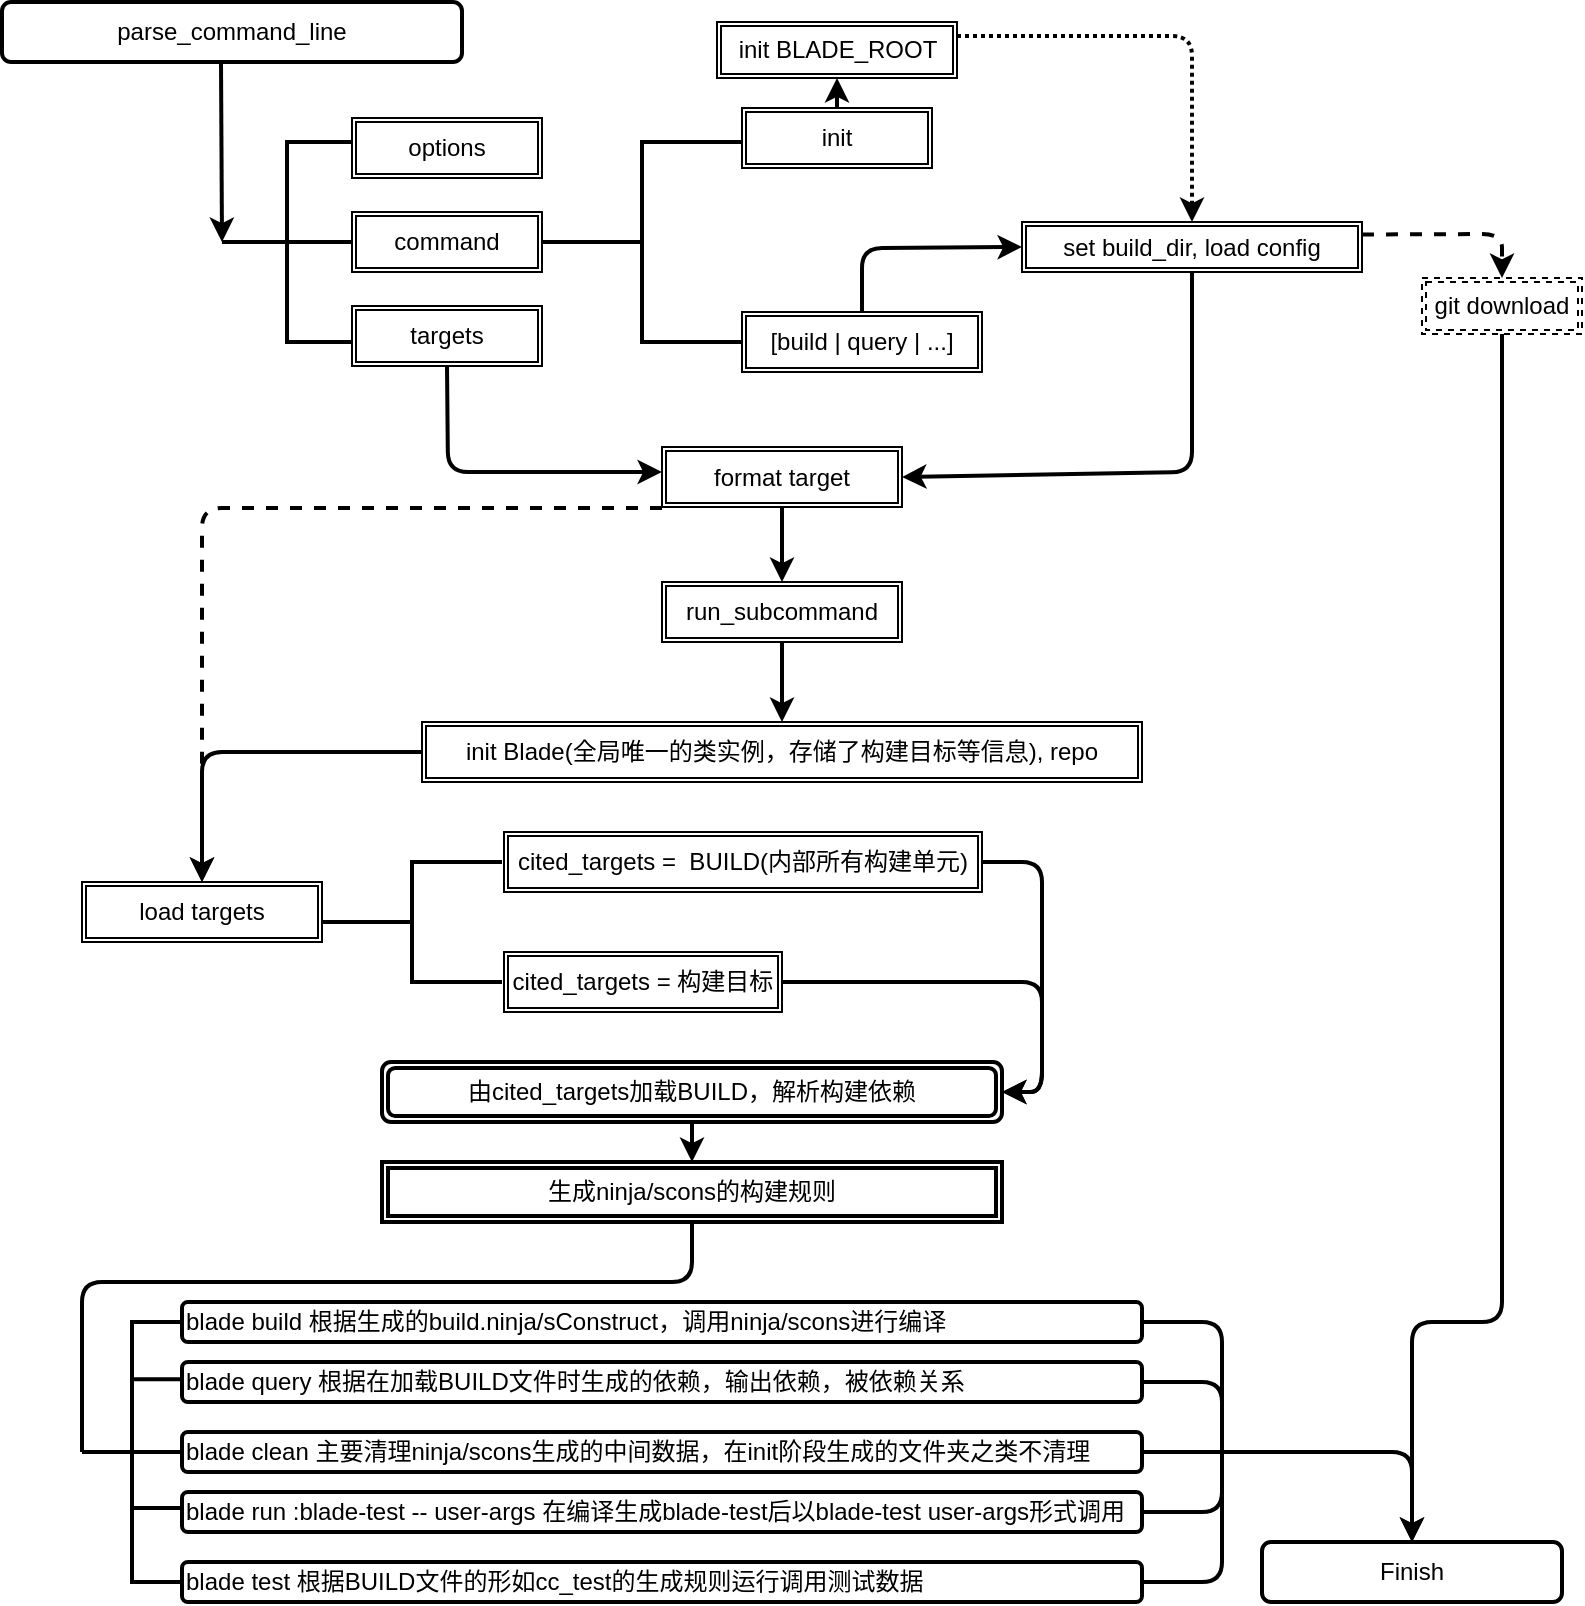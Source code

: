 <mxfile pages="1" version="11.2.4" type="github"><diagram id="a9S8n4GBehCo3qAmBikx" name="Page-1"><mxGraphModel dx="885" dy="499" grid="1" gridSize="10" guides="1" tooltips="1" connect="1" arrows="1" fold="1" page="1" pageScale="1" pageWidth="827" pageHeight="1169" math="0" shadow="0"><root><mxCell id="0"/><mxCell id="1" parent="0"/><mxCell id="oXSBZproMeFkgdAlOYvk-5" value="parse_command_line" style="rounded=1;whiteSpace=wrap;html=1;strokeWidth=2;" vertex="1" parent="1"><mxGeometry x="30" y="60" width="230" height="30" as="geometry"/></mxCell><mxCell id="oXSBZproMeFkgdAlOYvk-9" value="" style="strokeWidth=2;html=1;shape=mxgraph.flowchart.annotation_2;align=left;pointerEvents=1" vertex="1" parent="1"><mxGeometry x="140" y="130" width="65" height="100" as="geometry"/></mxCell><mxCell id="oXSBZproMeFkgdAlOYvk-13" value="" style="line;strokeWidth=2;html=1;" vertex="1" parent="1"><mxGeometry x="170" y="175" width="40" height="10" as="geometry"/></mxCell><mxCell id="oXSBZproMeFkgdAlOYvk-15" value="options" style="shape=ext;double=1;rounded=0;whiteSpace=wrap;html=1;" vertex="1" parent="1"><mxGeometry x="205" y="118" width="95" height="30" as="geometry"/></mxCell><mxCell id="oXSBZproMeFkgdAlOYvk-16" value="targets" style="shape=ext;double=1;rounded=0;whiteSpace=wrap;html=1;" vertex="1" parent="1"><mxGeometry x="205" y="212" width="95" height="30" as="geometry"/></mxCell><mxCell id="oXSBZproMeFkgdAlOYvk-17" value="command" style="shape=ext;double=1;rounded=0;whiteSpace=wrap;html=1;" vertex="1" parent="1"><mxGeometry x="205" y="165" width="95" height="30" as="geometry"/></mxCell><mxCell id="oXSBZproMeFkgdAlOYvk-18" value="" style="strokeWidth=2;html=1;shape=mxgraph.flowchart.annotation_2;align=left;pointerEvents=1;allowArrows=1;" vertex="1" parent="1"><mxGeometry x="300" y="130" width="100" height="100" as="geometry"/></mxCell><mxCell id="oXSBZproMeFkgdAlOYvk-21" value="init" style="shape=ext;double=1;rounded=0;whiteSpace=wrap;html=1;" vertex="1" parent="1"><mxGeometry x="400" y="113" width="95" height="30" as="geometry"/></mxCell><mxCell id="oXSBZproMeFkgdAlOYvk-22" value="[build | query | ...]" style="shape=ext;double=1;rounded=0;whiteSpace=wrap;html=1;" vertex="1" parent="1"><mxGeometry x="400" y="215" width="120" height="30" as="geometry"/></mxCell><mxCell id="oXSBZproMeFkgdAlOYvk-26" value="" style="endArrow=classic;html=1;strokeWidth=2;" edge="1" parent="1"><mxGeometry width="50" height="50" relative="1" as="geometry"><mxPoint x="139.5" y="90" as="sourcePoint"/><mxPoint x="140" y="180" as="targetPoint"/></mxGeometry></mxCell><mxCell id="oXSBZproMeFkgdAlOYvk-29" value="init BLADE_ROOT" style="shape=ext;double=1;rounded=0;whiteSpace=wrap;html=1;strokeWidth=1;" vertex="1" parent="1"><mxGeometry x="387.5" y="70" width="120" height="28" as="geometry"/></mxCell><mxCell id="oXSBZproMeFkgdAlOYvk-30" value="set build_dir, load config" style="shape=ext;double=1;rounded=0;whiteSpace=wrap;html=1;strokeWidth=1;" vertex="1" parent="1"><mxGeometry x="540" y="170" width="170" height="25" as="geometry"/></mxCell><mxCell id="oXSBZproMeFkgdAlOYvk-31" value="" style="endArrow=classic;html=1;strokeWidth=2;entryX=0.5;entryY=0;entryDx=0;entryDy=0;dashed=1;dashPattern=1 1;exitX=1;exitY=0.25;exitDx=0;exitDy=0;" edge="1" parent="1" source="oXSBZproMeFkgdAlOYvk-29" target="oXSBZproMeFkgdAlOYvk-30"><mxGeometry width="50" height="50" relative="1" as="geometry"><mxPoint x="510" y="60" as="sourcePoint"/><mxPoint x="625" y="35" as="targetPoint"/><Array as="points"><mxPoint x="570" y="77"/><mxPoint x="625" y="77"/></Array></mxGeometry></mxCell><mxCell id="oXSBZproMeFkgdAlOYvk-32" value="git download" style="shape=ext;double=1;rounded=0;whiteSpace=wrap;html=1;strokeWidth=1;dashed=1;" vertex="1" parent="1"><mxGeometry x="740" y="198" width="80" height="28" as="geometry"/></mxCell><mxCell id="oXSBZproMeFkgdAlOYvk-34" value="" style="endArrow=classic;html=1;dashed=1;strokeWidth=2;exitX=1;exitY=0.25;exitDx=0;exitDy=0;entryX=0.5;entryY=0;entryDx=0;entryDy=0;" edge="1" parent="1" source="oXSBZproMeFkgdAlOYvk-30" target="oXSBZproMeFkgdAlOYvk-32"><mxGeometry width="50" height="50" relative="1" as="geometry"><mxPoint x="685" y="168" as="sourcePoint"/><mxPoint x="735" y="118" as="targetPoint"/><Array as="points"><mxPoint x="780" y="176"/></Array></mxGeometry></mxCell><mxCell id="oXSBZproMeFkgdAlOYvk-35" value="" style="endArrow=classic;html=1;strokeWidth=2;entryX=0;entryY=0.5;entryDx=0;entryDy=0;exitX=0.5;exitY=0;exitDx=0;exitDy=0;" edge="1" parent="1" source="oXSBZproMeFkgdAlOYvk-22" target="oXSBZproMeFkgdAlOYvk-30"><mxGeometry width="50" height="50" relative="1" as="geometry"><mxPoint x="460" y="210" as="sourcePoint"/><mxPoint x="495" y="154" as="targetPoint"/><Array as="points"><mxPoint x="460" y="183"/></Array></mxGeometry></mxCell><mxCell id="oXSBZproMeFkgdAlOYvk-37" value="format target" style="shape=ext;double=1;rounded=0;whiteSpace=wrap;html=1;strokeWidth=1;glass=0;shadow=0;fillColor=#ffffff;" vertex="1" parent="1"><mxGeometry x="360" y="282.5" width="120" height="30" as="geometry"/></mxCell><mxCell id="oXSBZproMeFkgdAlOYvk-38" value="" style="endArrow=classic;html=1;strokeWidth=2;exitX=0.5;exitY=1;exitDx=0;exitDy=0;" edge="1" parent="1" source="oXSBZproMeFkgdAlOYvk-16"><mxGeometry width="50" height="50" relative="1" as="geometry"><mxPoint x="30" y="380" as="sourcePoint"/><mxPoint x="360" y="295" as="targetPoint"/><Array as="points"><mxPoint x="253" y="295"/></Array></mxGeometry></mxCell><mxCell id="oXSBZproMeFkgdAlOYvk-52" value="" style="edgeStyle=orthogonalEdgeStyle;rounded=0;orthogonalLoop=1;jettySize=auto;html=1;strokeWidth=2;entryX=0.5;entryY=0;entryDx=0;entryDy=0;" edge="1" parent="1" source="oXSBZproMeFkgdAlOYvk-39" target="oXSBZproMeFkgdAlOYvk-42"><mxGeometry relative="1" as="geometry"><mxPoint x="420" y="410" as="targetPoint"/></mxGeometry></mxCell><mxCell id="oXSBZproMeFkgdAlOYvk-39" value="run_subcommand" style="shape=ext;double=1;rounded=0;whiteSpace=wrap;html=1;strokeWidth=1;" vertex="1" parent="1"><mxGeometry x="360" y="350" width="120" height="30" as="geometry"/></mxCell><mxCell id="oXSBZproMeFkgdAlOYvk-41" value="" style="endArrow=classic;html=1;strokeWidth=2;exitX=0.5;exitY=1;exitDx=0;exitDy=0;entryX=1;entryY=0.5;entryDx=0;entryDy=0;" edge="1" parent="1" source="oXSBZproMeFkgdAlOYvk-30" target="oXSBZproMeFkgdAlOYvk-37"><mxGeometry width="50" height="50" relative="1" as="geometry"><mxPoint x="30" y="450" as="sourcePoint"/><mxPoint x="460" y="330" as="targetPoint"/><Array as="points"><mxPoint x="625" y="295"/></Array></mxGeometry></mxCell><mxCell id="oXSBZproMeFkgdAlOYvk-42" value="init Blade(全局唯一的类实例，存储了构建目标等信息), repo" style="shape=ext;double=1;rounded=0;whiteSpace=wrap;html=1;strokeWidth=1;" vertex="1" parent="1"><mxGeometry x="240" y="420" width="360" height="30" as="geometry"/></mxCell><mxCell id="oXSBZproMeFkgdAlOYvk-50" value="" style="endArrow=classic;html=1;strokeWidth=2;exitX=0.5;exitY=1;exitDx=0;exitDy=0;entryX=0.5;entryY=0;entryDx=0;entryDy=0;" edge="1" parent="1" source="oXSBZproMeFkgdAlOYvk-37" target="oXSBZproMeFkgdAlOYvk-39"><mxGeometry width="50" height="50" relative="1" as="geometry"><mxPoint x="30" y="520" as="sourcePoint"/><mxPoint x="80" y="470" as="targetPoint"/></mxGeometry></mxCell><mxCell id="oXSBZproMeFkgdAlOYvk-53" value="load targets" style="shape=ext;double=1;rounded=0;whiteSpace=wrap;html=1;shadow=0;glass=0;strokeWidth=1;fillColor=#ffffff;" vertex="1" parent="1"><mxGeometry x="70" y="500" width="120" height="30" as="geometry"/></mxCell><mxCell id="oXSBZproMeFkgdAlOYvk-54" value="" style="endArrow=classic;html=1;strokeWidth=2;entryX=0.5;entryY=0;entryDx=0;entryDy=0;dashed=1;" edge="1" parent="1" target="oXSBZproMeFkgdAlOYvk-53"><mxGeometry width="50" height="50" relative="1" as="geometry"><mxPoint x="360" y="313" as="sourcePoint"/><mxPoint x="80" y="530" as="targetPoint"/><Array as="points"><mxPoint x="130" y="313"/></Array></mxGeometry></mxCell><mxCell id="oXSBZproMeFkgdAlOYvk-55" value="" style="endArrow=classic;html=1;strokeWidth=2;exitX=0;exitY=0.5;exitDx=0;exitDy=0;" edge="1" parent="1" source="oXSBZproMeFkgdAlOYvk-42"><mxGeometry width="50" height="50" relative="1" as="geometry"><mxPoint x="30" y="610" as="sourcePoint"/><mxPoint x="130" y="500" as="targetPoint"/><Array as="points"><mxPoint x="130" y="435"/></Array></mxGeometry></mxCell><mxCell id="oXSBZproMeFkgdAlOYvk-57" value="" style="strokeWidth=2;html=1;shape=mxgraph.flowchart.annotation_2;align=left;pointerEvents=1;rounded=0;shadow=0;glass=0;fillColor=#ffffff;" vertex="1" parent="1"><mxGeometry x="190" y="490" width="90" height="60" as="geometry"/></mxCell><mxCell id="oXSBZproMeFkgdAlOYvk-58" value="cited_targets =&amp;nbsp; BUILD(内部所有构建单元)" style="shape=ext;double=1;rounded=0;whiteSpace=wrap;html=1;shadow=0;glass=0;strokeWidth=1;fillColor=#ffffff;" vertex="1" parent="1"><mxGeometry x="281" y="475" width="239" height="30" as="geometry"/></mxCell><mxCell id="oXSBZproMeFkgdAlOYvk-59" value="cited_targets = 构建目标" style="shape=ext;double=1;rounded=0;whiteSpace=wrap;html=1;shadow=0;glass=0;strokeWidth=1;fillColor=#ffffff;" vertex="1" parent="1"><mxGeometry x="281" y="535" width="139" height="30" as="geometry"/></mxCell><mxCell id="oXSBZproMeFkgdAlOYvk-63" value="由cited_targets加载BUILD，解析构建依赖" style="shape=ext;double=1;rounded=1;whiteSpace=wrap;html=1;shadow=0;glass=0;strokeWidth=2;fillColor=#ffffff;" vertex="1" parent="1"><mxGeometry x="220" y="590" width="310" height="30" as="geometry"/></mxCell><mxCell id="oXSBZproMeFkgdAlOYvk-65" value="" style="endArrow=classic;html=1;strokeWidth=2;exitX=1;exitY=0.5;exitDx=0;exitDy=0;entryX=1;entryY=0.5;entryDx=0;entryDy=0;" edge="1" parent="1" source="oXSBZproMeFkgdAlOYvk-58" target="oXSBZproMeFkgdAlOYvk-63"><mxGeometry width="50" height="50" relative="1" as="geometry"><mxPoint x="30" y="690" as="sourcePoint"/><mxPoint x="550" y="600" as="targetPoint"/><Array as="points"><mxPoint x="550" y="490"/><mxPoint x="550" y="605"/></Array></mxGeometry></mxCell><mxCell id="oXSBZproMeFkgdAlOYvk-66" value="" style="endArrow=classic;html=1;strokeWidth=2;exitX=1;exitY=0.5;exitDx=0;exitDy=0;" edge="1" parent="1" source="oXSBZproMeFkgdAlOYvk-59"><mxGeometry width="50" height="50" relative="1" as="geometry"><mxPoint x="30" y="690" as="sourcePoint"/><mxPoint x="530" y="605" as="targetPoint"/><Array as="points"><mxPoint x="550" y="550"/><mxPoint x="550" y="605"/></Array></mxGeometry></mxCell><mxCell id="oXSBZproMeFkgdAlOYvk-67" value="生成ninja/scons的构建规则" style="shape=ext;double=1;rounded=0;whiteSpace=wrap;html=1;shadow=0;glass=0;strokeWidth=2;fillColor=#ffffff;" vertex="1" parent="1"><mxGeometry x="220" y="640" width="310" height="30" as="geometry"/></mxCell><mxCell id="oXSBZproMeFkgdAlOYvk-68" value="" style="endArrow=classic;html=1;strokeWidth=2;exitX=0.5;exitY=1;exitDx=0;exitDy=0;entryX=0.5;entryY=0;entryDx=0;entryDy=0;" edge="1" parent="1" source="oXSBZproMeFkgdAlOYvk-63" target="oXSBZproMeFkgdAlOYvk-67"><mxGeometry width="50" height="50" relative="1" as="geometry"><mxPoint x="30" y="740" as="sourcePoint"/><mxPoint x="80" y="690" as="targetPoint"/></mxGeometry></mxCell><mxCell id="oXSBZproMeFkgdAlOYvk-70" value="" style="strokeWidth=2;html=1;shape=mxgraph.flowchart.annotation_2;align=left;pointerEvents=1;rounded=0;shadow=0;glass=0;fillColor=#ffffff;" vertex="1" parent="1"><mxGeometry x="70" y="720" width="50" height="130" as="geometry"/></mxCell><mxCell id="oXSBZproMeFkgdAlOYvk-72" value="" style="endArrow=none;html=1;strokeWidth=2;entryX=0.5;entryY=1;entryDx=0;entryDy=0;exitX=0;exitY=0.5;exitDx=0;exitDy=0;exitPerimeter=0;" edge="1" parent="1" source="oXSBZproMeFkgdAlOYvk-70" target="oXSBZproMeFkgdAlOYvk-67"><mxGeometry width="50" height="50" relative="1" as="geometry"><mxPoint x="70" y="770" as="sourcePoint"/><mxPoint x="80" y="840" as="targetPoint"/><Array as="points"><mxPoint x="70" y="700"/><mxPoint x="375" y="700"/></Array></mxGeometry></mxCell><mxCell id="oXSBZproMeFkgdAlOYvk-76" value="" style="endArrow=classic;html=1;strokeWidth=2;exitX=0.5;exitY=0;exitDx=0;exitDy=0;entryX=0.5;entryY=1;entryDx=0;entryDy=0;" edge="1" parent="1" source="oXSBZproMeFkgdAlOYvk-21" target="oXSBZproMeFkgdAlOYvk-29"><mxGeometry width="50" height="50" relative="1" as="geometry"><mxPoint x="380" y="390" as="sourcePoint"/><mxPoint x="80" y="840" as="targetPoint"/></mxGeometry></mxCell><mxCell id="oXSBZproMeFkgdAlOYvk-80" value="" style="endArrow=none;html=1;strokeWidth=2;exitX=0.5;exitY=0.22;exitDx=0;exitDy=0;exitPerimeter=0;entryX=1;entryY=0.22;entryDx=0;entryDy=0;entryPerimeter=0;" edge="1" parent="1" source="oXSBZproMeFkgdAlOYvk-70" target="oXSBZproMeFkgdAlOYvk-70"><mxGeometry width="50" height="50" relative="1" as="geometry"><mxPoint x="30" y="890" as="sourcePoint"/><mxPoint x="80" y="840" as="targetPoint"/></mxGeometry></mxCell><mxCell id="oXSBZproMeFkgdAlOYvk-78" value="" style="endArrow=none;html=1;strokeWidth=2;" edge="1" parent="1"><mxGeometry width="50" height="50" relative="1" as="geometry"><mxPoint x="94" y="785" as="sourcePoint"/><mxPoint x="120" y="785" as="targetPoint"/></mxGeometry></mxCell><mxCell id="oXSBZproMeFkgdAlOYvk-82" value="" style="endArrow=none;html=1;strokeWidth=2;entryX=1.02;entryY=0.715;entryDx=0;entryDy=0;entryPerimeter=0;" edge="1" parent="1" target="oXSBZproMeFkgdAlOYvk-70"><mxGeometry width="50" height="50" relative="1" as="geometry"><mxPoint x="94" y="813" as="sourcePoint"/><mxPoint x="80" y="870" as="targetPoint"/></mxGeometry></mxCell><mxCell id="oXSBZproMeFkgdAlOYvk-84" value="blade build 根据生成的build.ninja/sConstruct，调用ninja/scons进行编译" style="rounded=1;whiteSpace=wrap;html=1;shadow=0;glass=0;strokeWidth=2;fillColor=#ffffff;align=left;" vertex="1" parent="1"><mxGeometry x="120" y="710" width="480" height="20" as="geometry"/></mxCell><mxCell id="oXSBZproMeFkgdAlOYvk-85" value="blade query 根据在加载BUILD文件时生成的依赖，输出依赖，被依赖关系" style="rounded=1;whiteSpace=wrap;html=1;shadow=0;glass=0;strokeWidth=2;fillColor=#ffffff;align=left;" vertex="1" parent="1"><mxGeometry x="120" y="740" width="480" height="20" as="geometry"/></mxCell><mxCell id="oXSBZproMeFkgdAlOYvk-86" value="blade clean 主要清理ninja/scons生成的中间数据，在init阶段生成的文件夹之类不清理" style="rounded=1;whiteSpace=wrap;html=1;shadow=0;glass=0;strokeWidth=2;fillColor=#ffffff;align=left;" vertex="1" parent="1"><mxGeometry x="120" y="775" width="480" height="20" as="geometry"/></mxCell><mxCell id="oXSBZproMeFkgdAlOYvk-87" value="blade run :blade-test -- user-args 在编译生成blade-test后以blade-test user-args形式调用" style="rounded=1;whiteSpace=wrap;html=1;shadow=0;glass=0;strokeWidth=2;fillColor=#ffffff;align=left;" vertex="1" parent="1"><mxGeometry x="120" y="805" width="480" height="20" as="geometry"/></mxCell><mxCell id="oXSBZproMeFkgdAlOYvk-88" value="blade test 根据BUILD文件的形如cc_test的生成规则运行调用测试数据" style="rounded=1;whiteSpace=wrap;html=1;shadow=0;glass=0;strokeWidth=2;fillColor=#ffffff;align=left;" vertex="1" parent="1"><mxGeometry x="120" y="840" width="480" height="20" as="geometry"/></mxCell><mxCell id="oXSBZproMeFkgdAlOYvk-89" value="Finish" style="rounded=1;whiteSpace=wrap;html=1;shadow=0;glass=0;strokeWidth=2;fillColor=#ffffff;" vertex="1" parent="1"><mxGeometry x="660" y="830" width="150" height="30" as="geometry"/></mxCell><mxCell id="oXSBZproMeFkgdAlOYvk-92" value="" style="endArrow=classic;html=1;strokeWidth=2;exitX=1;exitY=0.5;exitDx=0;exitDy=0;entryX=0.5;entryY=0;entryDx=0;entryDy=0;" edge="1" parent="1" source="oXSBZproMeFkgdAlOYvk-86" target="oXSBZproMeFkgdAlOYvk-89"><mxGeometry width="50" height="50" relative="1" as="geometry"><mxPoint x="30" y="930" as="sourcePoint"/><mxPoint x="80" y="880" as="targetPoint"/><Array as="points"><mxPoint x="735" y="785"/></Array></mxGeometry></mxCell><mxCell id="oXSBZproMeFkgdAlOYvk-94" value="" style="endArrow=none;html=1;strokeWidth=2;exitX=1;exitY=0.5;exitDx=0;exitDy=0;entryX=1;entryY=0.5;entryDx=0;entryDy=0;" edge="1" parent="1" source="oXSBZproMeFkgdAlOYvk-88" target="oXSBZproMeFkgdAlOYvk-84"><mxGeometry width="50" height="50" relative="1" as="geometry"><mxPoint x="30" y="930" as="sourcePoint"/><mxPoint x="640" y="720" as="targetPoint"/><Array as="points"><mxPoint x="640" y="850"/><mxPoint x="640" y="720"/></Array></mxGeometry></mxCell><mxCell id="oXSBZproMeFkgdAlOYvk-96" value="" style="endArrow=none;html=1;strokeWidth=2;entryX=1;entryY=0.5;entryDx=0;entryDy=0;exitX=1;exitY=0.5;exitDx=0;exitDy=0;" edge="1" parent="1" source="oXSBZproMeFkgdAlOYvk-87" target="oXSBZproMeFkgdAlOYvk-85"><mxGeometry width="50" height="50" relative="1" as="geometry"><mxPoint x="30" y="930" as="sourcePoint"/><mxPoint x="80" y="880" as="targetPoint"/><Array as="points"><mxPoint x="640" y="815"/><mxPoint x="640" y="790"/><mxPoint x="640" y="750"/></Array></mxGeometry></mxCell><mxCell id="oXSBZproMeFkgdAlOYvk-97" value="" style="endArrow=classic;html=1;strokeWidth=2;exitX=0.5;exitY=1;exitDx=0;exitDy=0;entryX=0.5;entryY=0;entryDx=0;entryDy=0;" edge="1" parent="1" source="oXSBZproMeFkgdAlOYvk-32" target="oXSBZproMeFkgdAlOYvk-89"><mxGeometry width="50" height="50" relative="1" as="geometry"><mxPoint x="720" y="350" as="sourcePoint"/><mxPoint x="730" y="830" as="targetPoint"/><Array as="points"><mxPoint x="780" y="720"/><mxPoint x="735" y="720"/></Array></mxGeometry></mxCell></root></mxGraphModel></diagram></mxfile>
